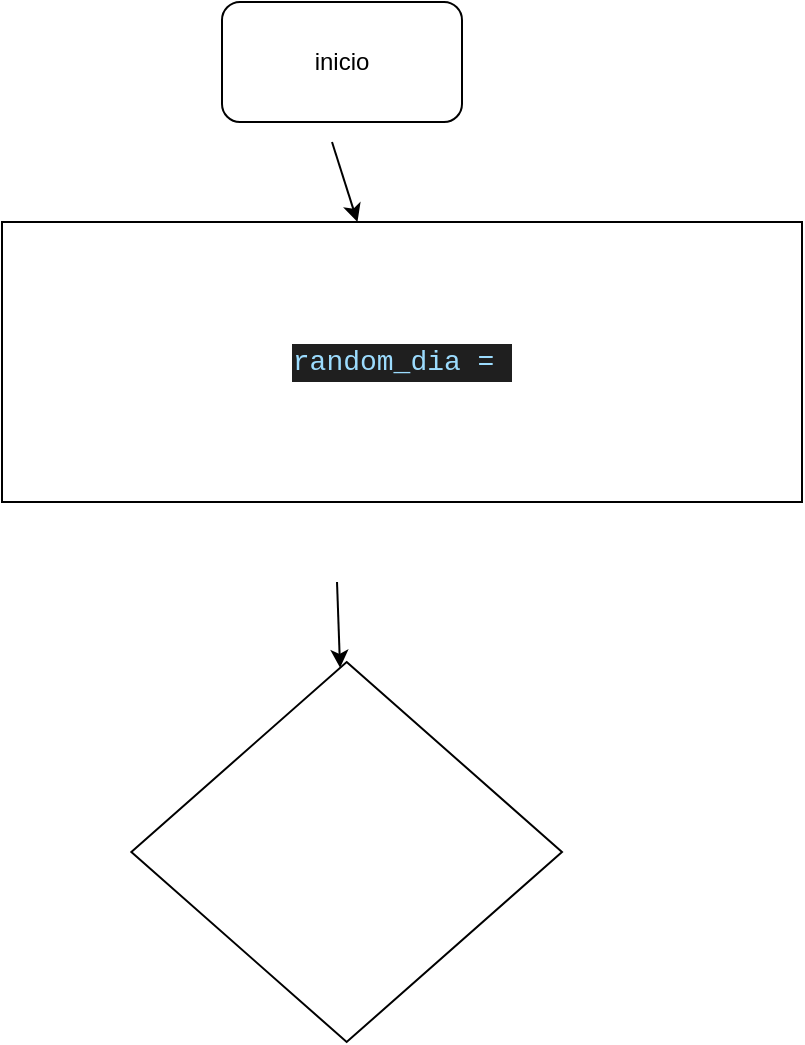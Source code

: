<mxfile>
    <diagram id="P5YjVPjOuaVSxC93HxsG" name="Page-1">
        <mxGraphModel dx="773" dy="388" grid="1" gridSize="10" guides="1" tooltips="1" connect="1" arrows="1" fold="1" page="1" pageScale="1" pageWidth="850" pageHeight="1100" math="0" shadow="0">
            <root>
                <mxCell id="0"/>
                <mxCell id="1" parent="0"/>
                <mxCell id="5" style="edgeStyle=none;html=1;exitX=0.5;exitY=1;exitDx=0;exitDy=0;" edge="1" parent="1" target="15">
                    <mxGeometry relative="1" as="geometry">
                        <mxPoint x="355" y="180" as="targetPoint"/>
                        <mxPoint x="355" y="140" as="sourcePoint"/>
                    </mxGeometry>
                </mxCell>
                <mxCell id="12" value="" style="edgeStyle=none;html=1;" edge="1" parent="1" target="13">
                    <mxGeometry relative="1" as="geometry">
                        <mxPoint x="357.505" y="360" as="sourcePoint"/>
                        <mxPoint x="355" y="430" as="targetPoint"/>
                    </mxGeometry>
                </mxCell>
                <mxCell id="13" value="" style="rhombus;whiteSpace=wrap;html=1;" vertex="1" parent="1">
                    <mxGeometry x="254.67" y="400" width="215.33" height="190" as="geometry"/>
                </mxCell>
                <mxCell id="14" value="inicio" style="rounded=1;whiteSpace=wrap;html=1;" vertex="1" parent="1">
                    <mxGeometry x="300" y="70" width="120" height="60" as="geometry"/>
                </mxCell>
                <mxCell id="15" value="&lt;div style=&quot;color: rgb(204, 204, 204); background-color: rgb(31, 31, 31); font-family: Consolas, &amp;quot;Courier New&amp;quot;, monospace; font-size: 14px; line-height: 19px; white-space: pre;&quot;&gt;&lt;span style=&quot;color: rgb(156, 220, 254);&quot;&gt;random_dia = &lt;/span&gt;&lt;/div&gt;" style="rounded=0;whiteSpace=wrap;html=1;" vertex="1" parent="1">
                    <mxGeometry x="190" y="180" width="400" height="140" as="geometry"/>
                </mxCell>
            </root>
        </mxGraphModel>
    </diagram>
</mxfile>